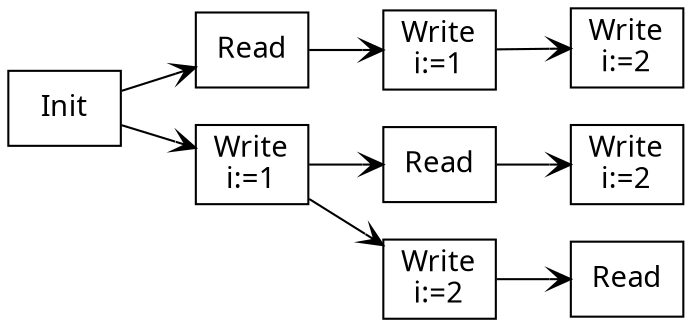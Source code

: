 digraph concurrency {
  rankdir=LR;
  node[shape=rect, fontname="Fira Code"];
  edge[arrowhead=vee];

  {
    node[label=Read]
    ReadA ReadB ReadC;
  }
  {
    node[label="Write\ni:=1"]
    Write1A Write1C;
  }
  {
    node[label="Write\ni:=2"]
    Write2A Write2B Write2C;
  }

  Init -> {Write1A ReadA};
  ReadA -> Write1C -> Write2C;
  Write1A -> {Write2A ReadB};
  ReadB -> Write2B;
  Write2A -> ReadC;
}

